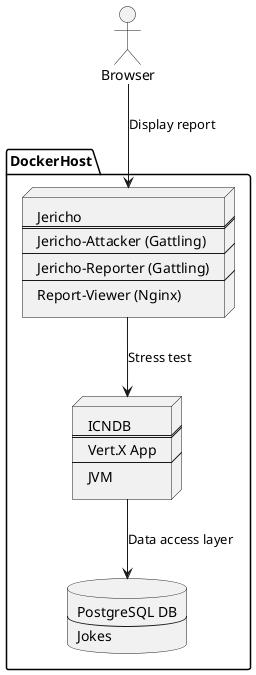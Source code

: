@startuml JerichoDeployemnt

actor Browser

folder DockerHost {

    node ICNDB [
    ICNDB
    ===
    Vert.X App
    ---
    JVM
    ]

    database PostgreSQL [
        PostgreSQL DB
        ---
        Jokes
    ]

    node Jericho [
    Jericho
    ===
    Jericho-Attacker (Gattling)
    ---
    Jericho-Reporter (Gattling)
    ---
    Report-Viewer (Nginx)
    ]

}

ICNDB --> PostgreSQL: Data access layer
Jericho --> ICNDB: Stress test
Browser --> Jericho: Display report

@enduml